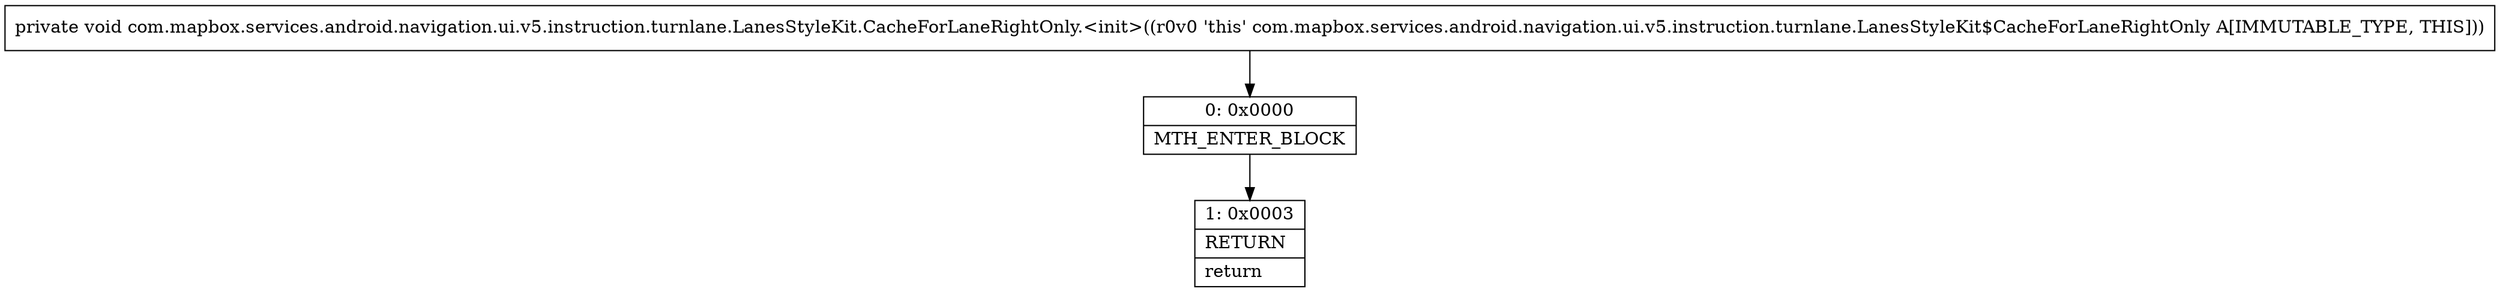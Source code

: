 digraph "CFG forcom.mapbox.services.android.navigation.ui.v5.instruction.turnlane.LanesStyleKit.CacheForLaneRightOnly.\<init\>()V" {
Node_0 [shape=record,label="{0\:\ 0x0000|MTH_ENTER_BLOCK\l}"];
Node_1 [shape=record,label="{1\:\ 0x0003|RETURN\l|return\l}"];
MethodNode[shape=record,label="{private void com.mapbox.services.android.navigation.ui.v5.instruction.turnlane.LanesStyleKit.CacheForLaneRightOnly.\<init\>((r0v0 'this' com.mapbox.services.android.navigation.ui.v5.instruction.turnlane.LanesStyleKit$CacheForLaneRightOnly A[IMMUTABLE_TYPE, THIS])) }"];
MethodNode -> Node_0;
Node_0 -> Node_1;
}

